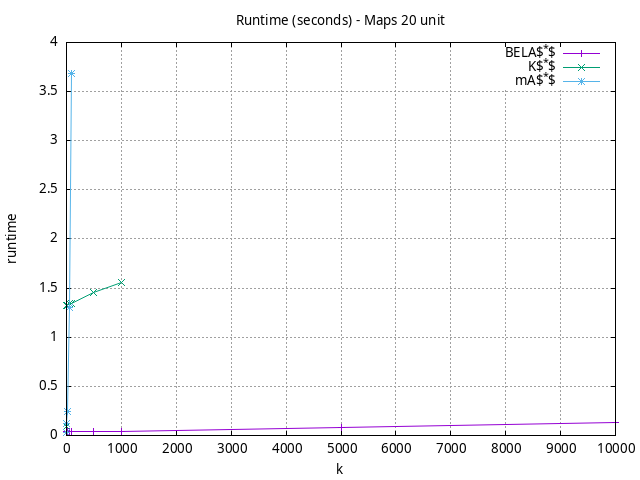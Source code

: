 #!/usr/bin/gnuplot
# -*- coding: utf-8 -*-
#
# results/maps/unit/20/random512-20.heuristic.unit.runtime.gnuplot
#
# Started on 04/02/2024 21:34:41
# Author: Carlos Linares López
set grid
set xlabel "k"
set ylabel "runtime"

set title "Runtime (seconds) - Maps 20 unit"

set terminal png enhanced font "Ariel,10"
set output 'random512-20.heuristic.unit.runtime.png'

plot "-" title "BELA$^*$"      with linesp, "-" title "K$^*$"      with linesp, "-" title "mA$^*$"      with linesp

	1 0.0363708023
	5 0.036451540899999996
	10 0.036626274
	50 0.0380119394
	100 0.039188286
	500 0.04367752200000001
	1000 0.04393515400000001
	5000 0.081851039
	10000 0.136376121
end
	1 0.09002366099999999
	5 1.3243339399999998
	10 1.3219959000000001
	50 1.3417419099999999
	100 1.3474275999999998
	500 1.4518854600000004
	1000 1.56139041
end
	1 0.032900686900000004
	5 0.12584579299999998
	10 0.24045195200000002
	50 1.3020569699999998
	100 3.684675409999999
end
